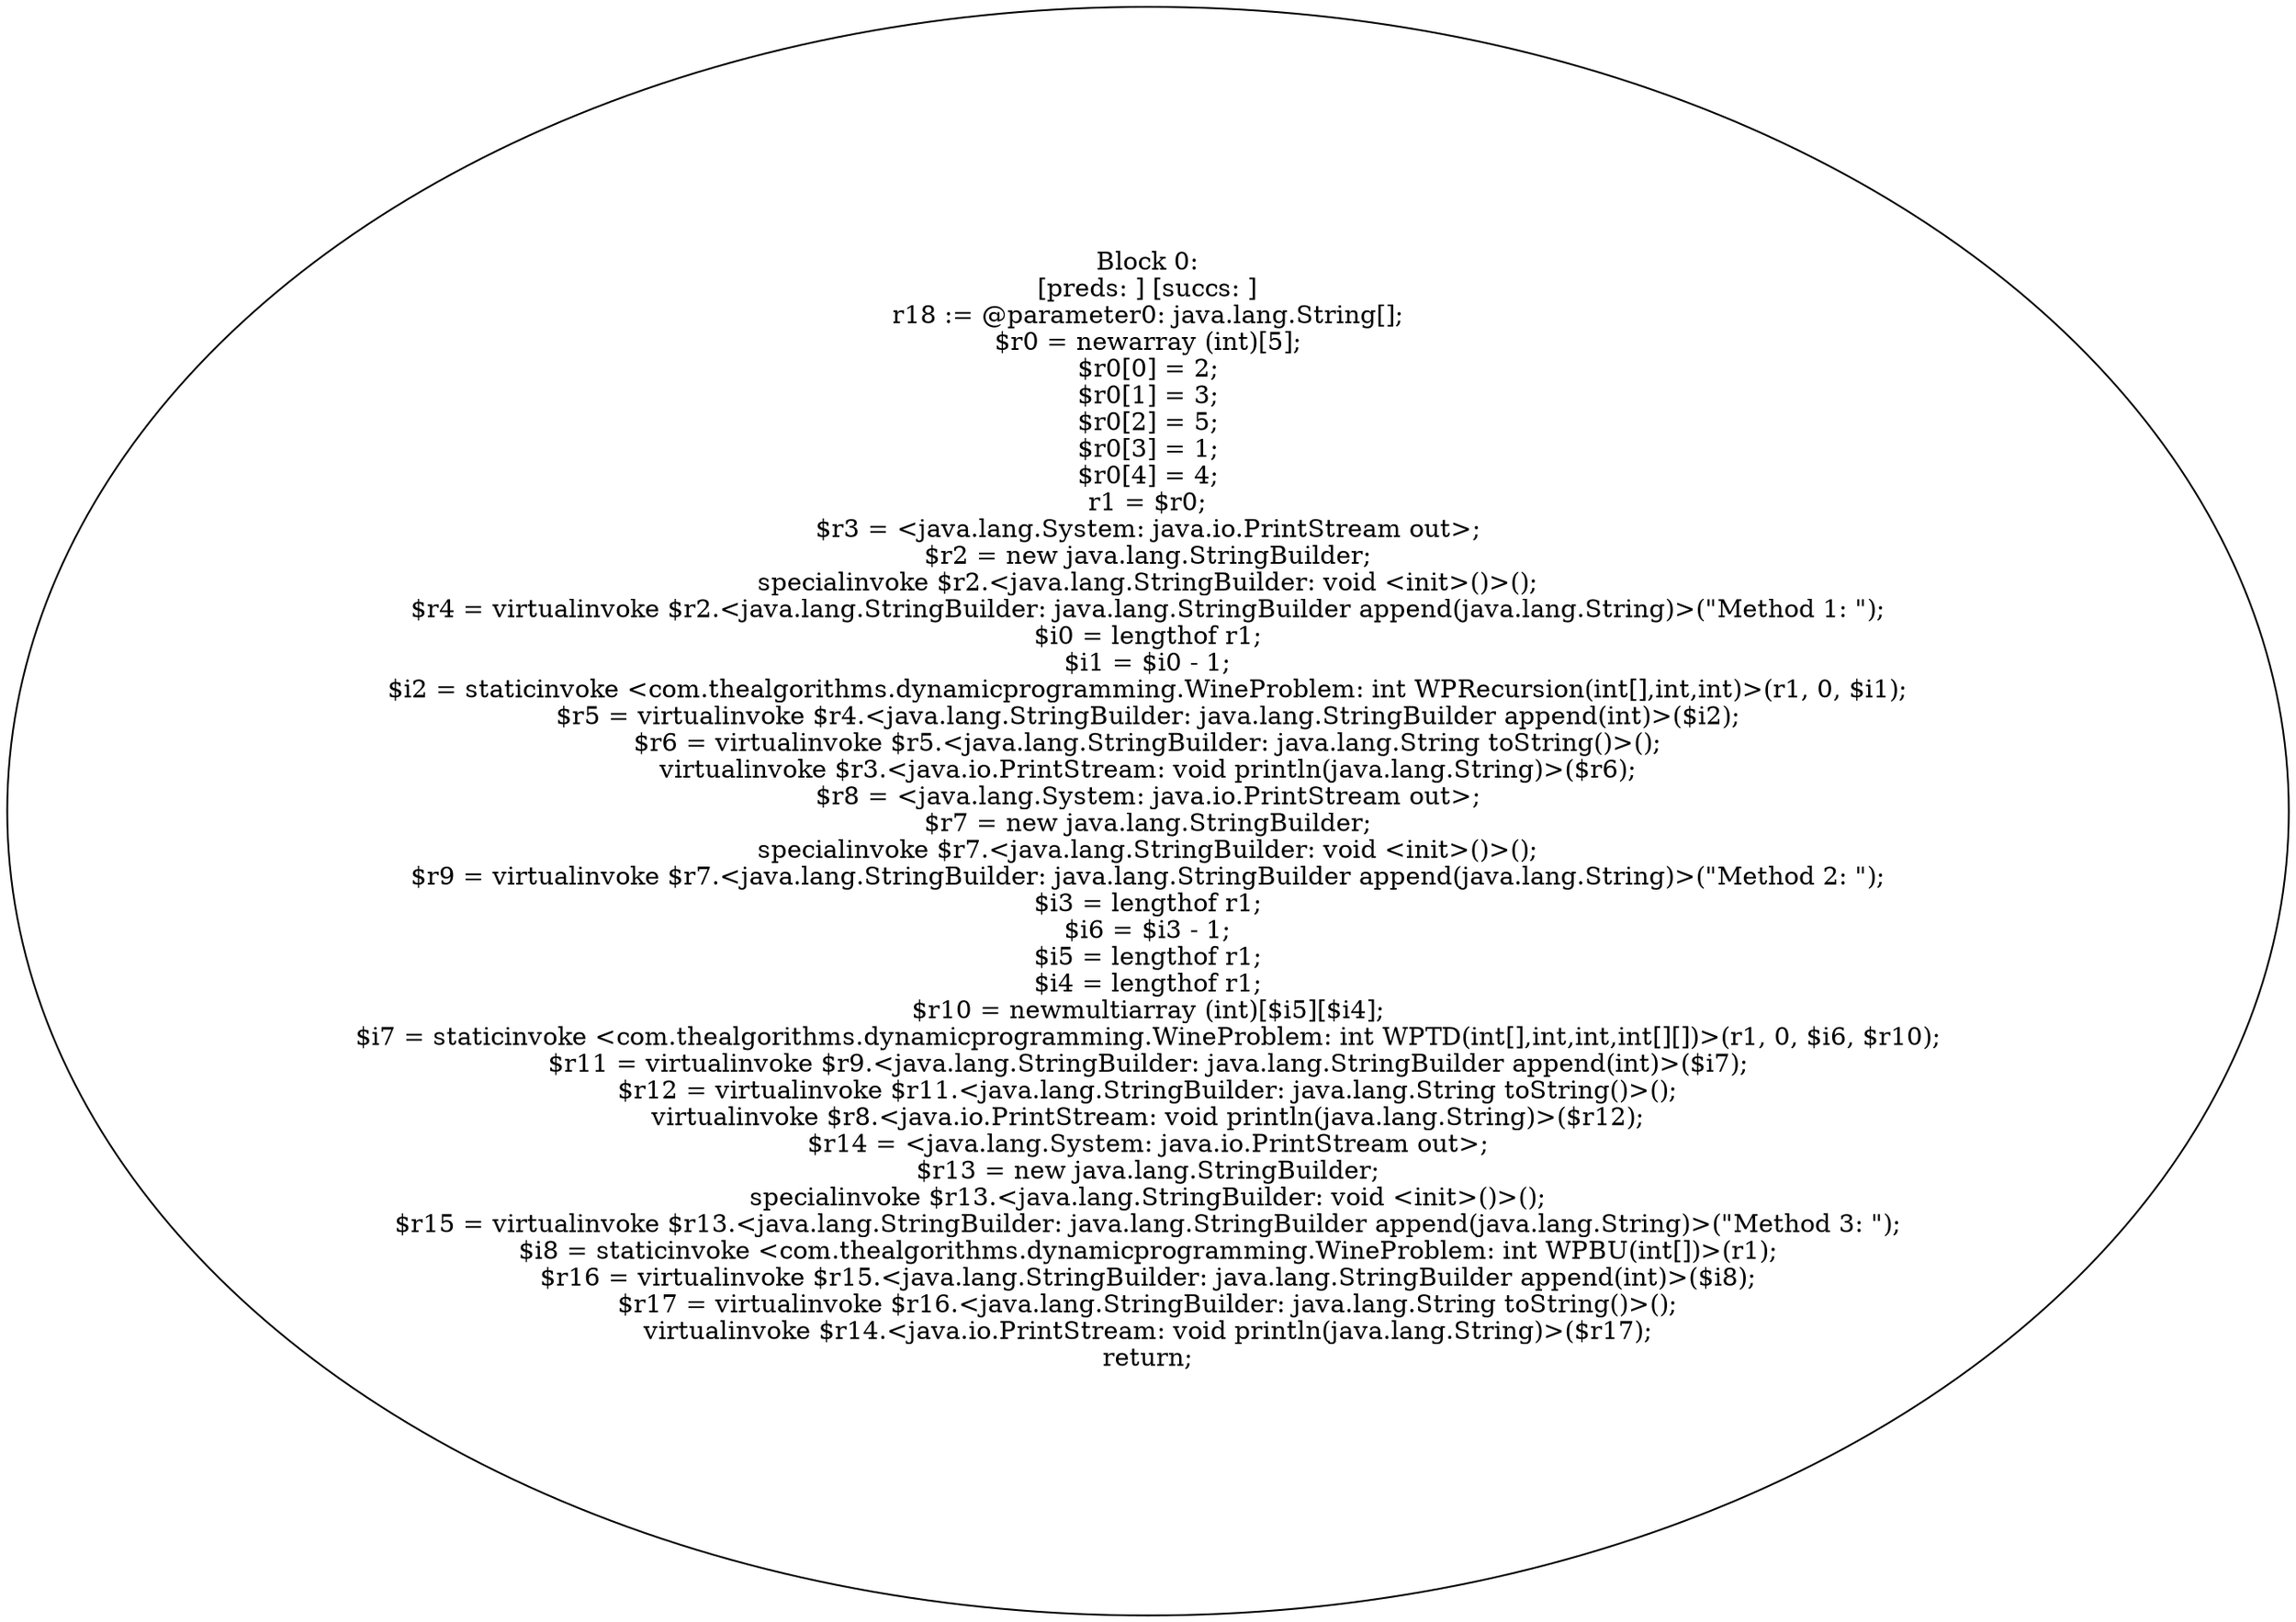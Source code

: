 digraph "unitGraph" {
    "Block 0:
[preds: ] [succs: ]
r18 := @parameter0: java.lang.String[];
$r0 = newarray (int)[5];
$r0[0] = 2;
$r0[1] = 3;
$r0[2] = 5;
$r0[3] = 1;
$r0[4] = 4;
r1 = $r0;
$r3 = <java.lang.System: java.io.PrintStream out>;
$r2 = new java.lang.StringBuilder;
specialinvoke $r2.<java.lang.StringBuilder: void <init>()>();
$r4 = virtualinvoke $r2.<java.lang.StringBuilder: java.lang.StringBuilder append(java.lang.String)>(\"Method 1: \");
$i0 = lengthof r1;
$i1 = $i0 - 1;
$i2 = staticinvoke <com.thealgorithms.dynamicprogramming.WineProblem: int WPRecursion(int[],int,int)>(r1, 0, $i1);
$r5 = virtualinvoke $r4.<java.lang.StringBuilder: java.lang.StringBuilder append(int)>($i2);
$r6 = virtualinvoke $r5.<java.lang.StringBuilder: java.lang.String toString()>();
virtualinvoke $r3.<java.io.PrintStream: void println(java.lang.String)>($r6);
$r8 = <java.lang.System: java.io.PrintStream out>;
$r7 = new java.lang.StringBuilder;
specialinvoke $r7.<java.lang.StringBuilder: void <init>()>();
$r9 = virtualinvoke $r7.<java.lang.StringBuilder: java.lang.StringBuilder append(java.lang.String)>(\"Method 2: \");
$i3 = lengthof r1;
$i6 = $i3 - 1;
$i5 = lengthof r1;
$i4 = lengthof r1;
$r10 = newmultiarray (int)[$i5][$i4];
$i7 = staticinvoke <com.thealgorithms.dynamicprogramming.WineProblem: int WPTD(int[],int,int,int[][])>(r1, 0, $i6, $r10);
$r11 = virtualinvoke $r9.<java.lang.StringBuilder: java.lang.StringBuilder append(int)>($i7);
$r12 = virtualinvoke $r11.<java.lang.StringBuilder: java.lang.String toString()>();
virtualinvoke $r8.<java.io.PrintStream: void println(java.lang.String)>($r12);
$r14 = <java.lang.System: java.io.PrintStream out>;
$r13 = new java.lang.StringBuilder;
specialinvoke $r13.<java.lang.StringBuilder: void <init>()>();
$r15 = virtualinvoke $r13.<java.lang.StringBuilder: java.lang.StringBuilder append(java.lang.String)>(\"Method 3: \");
$i8 = staticinvoke <com.thealgorithms.dynamicprogramming.WineProblem: int WPBU(int[])>(r1);
$r16 = virtualinvoke $r15.<java.lang.StringBuilder: java.lang.StringBuilder append(int)>($i8);
$r17 = virtualinvoke $r16.<java.lang.StringBuilder: java.lang.String toString()>();
virtualinvoke $r14.<java.io.PrintStream: void println(java.lang.String)>($r17);
return;
"
}
